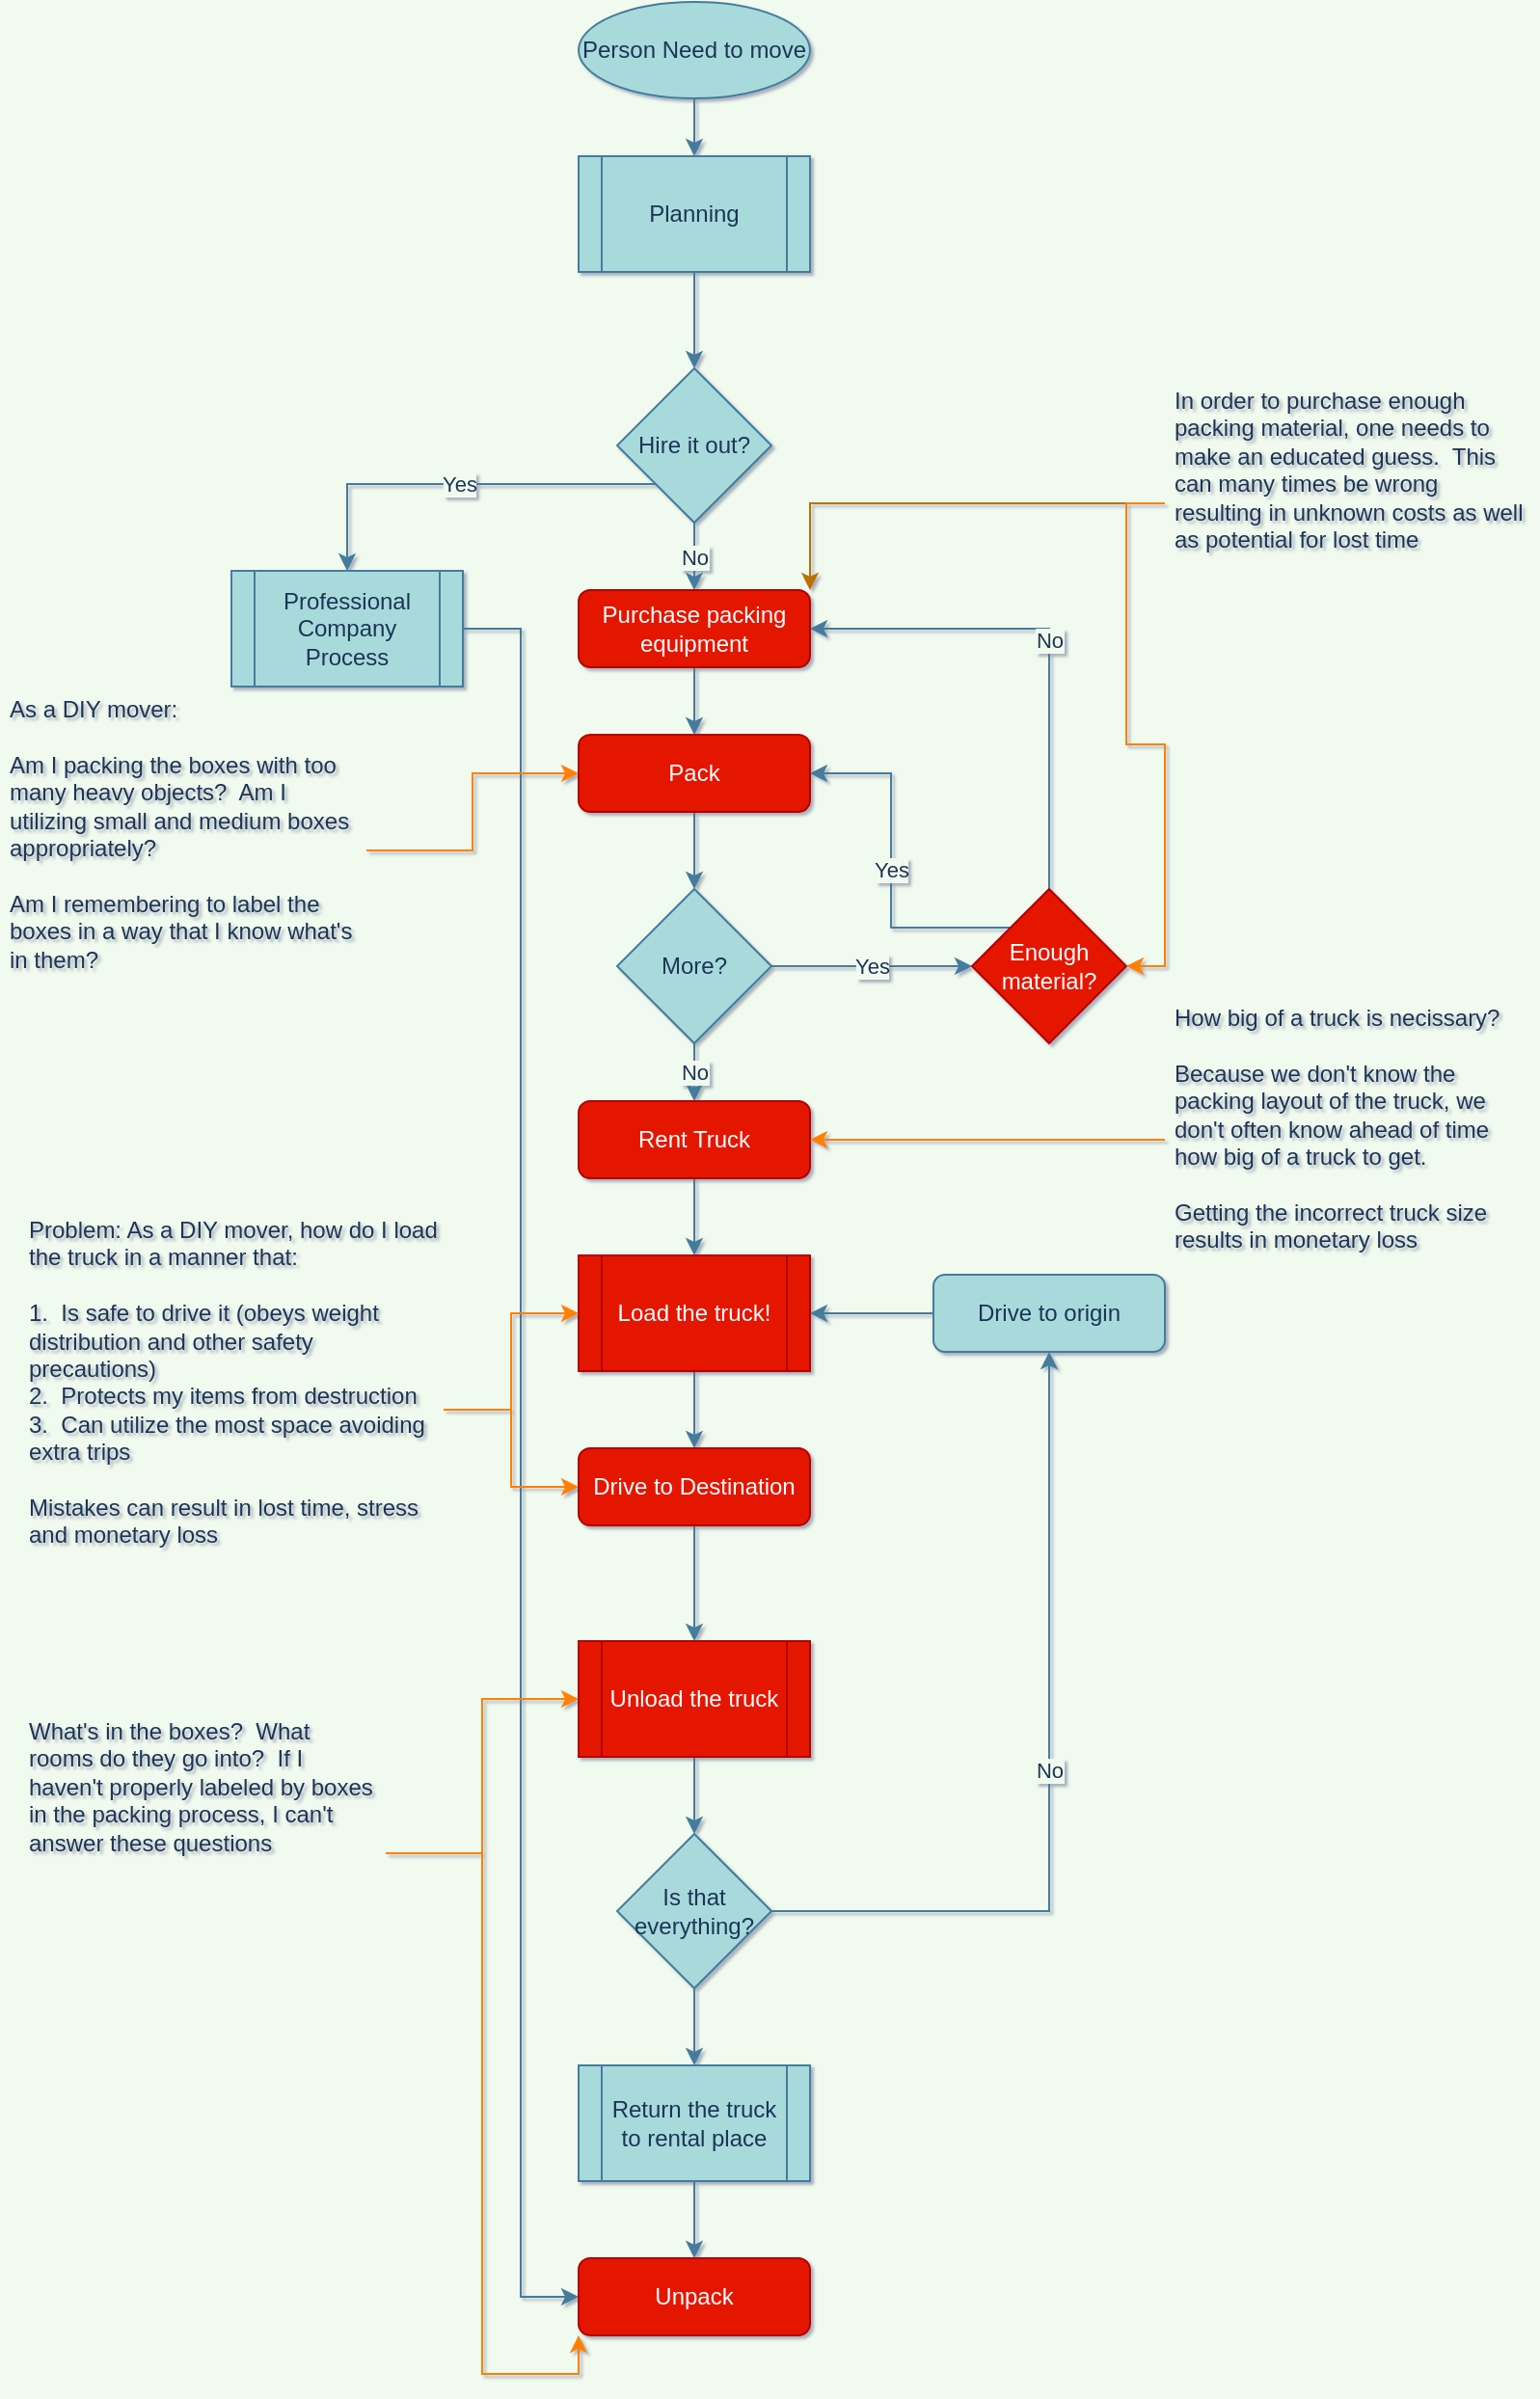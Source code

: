 <mxfile version="13.7.3" type="device"><diagram id="C5RBs43oDa-KdzZeNtuy" name="Page-1"><mxGraphModel dx="1086" dy="807" grid="1" gridSize="10" guides="1" tooltips="1" connect="1" arrows="1" fold="1" page="1" pageScale="1" pageWidth="827" pageHeight="1169" background="#F1FAEE" math="0" shadow="1"><root><mxCell id="WIyWlLk6GJQsqaUBKTNV-0"/><mxCell id="WIyWlLk6GJQsqaUBKTNV-1" parent="WIyWlLk6GJQsqaUBKTNV-0"/><mxCell id="AgDbntee7CzR2gT0Nnll-26" style="edgeStyle=orthogonalEdgeStyle;rounded=0;orthogonalLoop=1;jettySize=auto;html=1;entryX=0.5;entryY=0;entryDx=0;entryDy=0;labelBackgroundColor=#F1FAEE;strokeColor=#457B9D;fontColor=#1D3557;" parent="WIyWlLk6GJQsqaUBKTNV-1" source="AgDbntee7CzR2gT0Nnll-0" target="o_1or9HpSV1wcy-Q7-rb-1" edge="1"><mxGeometry relative="1" as="geometry"><mxPoint x="370" y="90" as="targetPoint"/></mxGeometry></mxCell><mxCell id="AgDbntee7CzR2gT0Nnll-0" value="Person Need to move" style="ellipse;whiteSpace=wrap;html=1;fillColor=#A8DADC;strokeColor=#457B9D;fontColor=#1D3557;" parent="WIyWlLk6GJQsqaUBKTNV-1" vertex="1"><mxGeometry x="350" y="10" width="120" height="50" as="geometry"/></mxCell><mxCell id="AgDbntee7CzR2gT0Nnll-47" value="No" style="edgeStyle=orthogonalEdgeStyle;rounded=0;orthogonalLoop=1;jettySize=auto;html=1;labelBackgroundColor=#F1FAEE;strokeColor=#457B9D;fontColor=#1D3557;" parent="WIyWlLk6GJQsqaUBKTNV-1" source="AgDbntee7CzR2gT0Nnll-17" target="AgDbntee7CzR2gT0Nnll-18" edge="1"><mxGeometry relative="1" as="geometry"/></mxCell><mxCell id="BCpCwJ4QVLS-3uEzYNqA-1" value="Yes" style="edgeStyle=orthogonalEdgeStyle;rounded=0;orthogonalLoop=1;jettySize=auto;html=1;exitX=0;exitY=1;exitDx=0;exitDy=0;labelBackgroundColor=#F1FAEE;strokeColor=#457B9D;fontColor=#1D3557;" parent="WIyWlLk6GJQsqaUBKTNV-1" source="AgDbntee7CzR2gT0Nnll-17" target="BCpCwJ4QVLS-3uEzYNqA-0" edge="1"><mxGeometry relative="1" as="geometry"/></mxCell><mxCell id="AgDbntee7CzR2gT0Nnll-17" value="Hire it out?" style="rhombus;whiteSpace=wrap;html=1;fillColor=#A8DADC;strokeColor=#457B9D;fontColor=#1D3557;" parent="WIyWlLk6GJQsqaUBKTNV-1" vertex="1"><mxGeometry x="370" y="200" width="80" height="80" as="geometry"/></mxCell><mxCell id="AgDbntee7CzR2gT0Nnll-96" style="edgeStyle=orthogonalEdgeStyle;rounded=0;orthogonalLoop=1;jettySize=auto;html=1;labelBackgroundColor=#F1FAEE;strokeColor=#457B9D;fontColor=#1D3557;" parent="WIyWlLk6GJQsqaUBKTNV-1" source="AgDbntee7CzR2gT0Nnll-18" target="AgDbntee7CzR2gT0Nnll-49" edge="1"><mxGeometry relative="1" as="geometry"/></mxCell><mxCell id="AgDbntee7CzR2gT0Nnll-18" value="Purchase packing equipment" style="rounded=1;whiteSpace=wrap;html=1;fontSize=12;glass=0;strokeWidth=1;shadow=0;fillColor=#e51400;strokeColor=#B20000;fontColor=#ffffff;" parent="WIyWlLk6GJQsqaUBKTNV-1" vertex="1"><mxGeometry x="350" y="315" width="120" height="40" as="geometry"/></mxCell><mxCell id="AgDbntee7CzR2gT0Nnll-52" value="" style="edgeStyle=orthogonalEdgeStyle;rounded=0;orthogonalLoop=1;jettySize=auto;html=1;labelBackgroundColor=#F1FAEE;strokeColor=#457B9D;fontColor=#1D3557;" parent="WIyWlLk6GJQsqaUBKTNV-1" source="AgDbntee7CzR2gT0Nnll-49" target="AgDbntee7CzR2gT0Nnll-51" edge="1"><mxGeometry relative="1" as="geometry"/></mxCell><mxCell id="AgDbntee7CzR2gT0Nnll-49" value="Pack" style="rounded=1;whiteSpace=wrap;html=1;fontSize=12;glass=0;strokeWidth=1;shadow=0;fillColor=#e51400;strokeColor=#B20000;fontColor=#ffffff;" parent="WIyWlLk6GJQsqaUBKTNV-1" vertex="1"><mxGeometry x="350" y="390" width="120" height="40" as="geometry"/></mxCell><mxCell id="AgDbntee7CzR2gT0Nnll-55" value="Yes" style="edgeStyle=orthogonalEdgeStyle;rounded=0;orthogonalLoop=1;jettySize=auto;html=1;labelBackgroundColor=#F1FAEE;strokeColor=#457B9D;fontColor=#1D3557;" parent="WIyWlLk6GJQsqaUBKTNV-1" source="AgDbntee7CzR2gT0Nnll-51" target="AgDbntee7CzR2gT0Nnll-54" edge="1"><mxGeometry relative="1" as="geometry"/></mxCell><mxCell id="AgDbntee7CzR2gT0Nnll-59" value="No" style="edgeStyle=orthogonalEdgeStyle;rounded=0;orthogonalLoop=1;jettySize=auto;html=1;labelBackgroundColor=#F1FAEE;strokeColor=#457B9D;fontColor=#1D3557;" parent="WIyWlLk6GJQsqaUBKTNV-1" source="AgDbntee7CzR2gT0Nnll-51" target="AgDbntee7CzR2gT0Nnll-58" edge="1"><mxGeometry relative="1" as="geometry"/></mxCell><mxCell id="AgDbntee7CzR2gT0Nnll-51" value="More?" style="rhombus;whiteSpace=wrap;html=1;fillColor=#A8DADC;strokeColor=#457B9D;fontColor=#1D3557;" parent="WIyWlLk6GJQsqaUBKTNV-1" vertex="1"><mxGeometry x="370" y="470" width="80" height="80" as="geometry"/></mxCell><mxCell id="AgDbntee7CzR2gT0Nnll-56" value="No" style="edgeStyle=orthogonalEdgeStyle;rounded=0;orthogonalLoop=1;jettySize=auto;html=1;entryX=1;entryY=0.5;entryDx=0;entryDy=0;exitX=0.5;exitY=0;exitDx=0;exitDy=0;labelBackgroundColor=#F1FAEE;strokeColor=#457B9D;fontColor=#1D3557;" parent="WIyWlLk6GJQsqaUBKTNV-1" source="AgDbntee7CzR2gT0Nnll-54" target="AgDbntee7CzR2gT0Nnll-18" edge="1"><mxGeometry relative="1" as="geometry"/></mxCell><mxCell id="AgDbntee7CzR2gT0Nnll-57" value="Yes" style="edgeStyle=orthogonalEdgeStyle;rounded=0;orthogonalLoop=1;jettySize=auto;html=1;entryX=1;entryY=0.5;entryDx=0;entryDy=0;exitX=0;exitY=0;exitDx=0;exitDy=0;labelBackgroundColor=#F1FAEE;strokeColor=#457B9D;fontColor=#1D3557;" parent="WIyWlLk6GJQsqaUBKTNV-1" source="AgDbntee7CzR2gT0Nnll-54" target="AgDbntee7CzR2gT0Nnll-49" edge="1"><mxGeometry relative="1" as="geometry"/></mxCell><mxCell id="AgDbntee7CzR2gT0Nnll-54" value="Enough material?" style="rhombus;whiteSpace=wrap;html=1;fillColor=#e51400;strokeColor=#B20000;fontColor=#ffffff;" parent="WIyWlLk6GJQsqaUBKTNV-1" vertex="1"><mxGeometry x="554" y="470" width="80" height="80" as="geometry"/></mxCell><mxCell id="AgDbntee7CzR2gT0Nnll-61" value="" style="edgeStyle=orthogonalEdgeStyle;rounded=0;orthogonalLoop=1;jettySize=auto;html=1;labelBackgroundColor=#F1FAEE;strokeColor=#457B9D;fontColor=#1D3557;" parent="WIyWlLk6GJQsqaUBKTNV-1" source="AgDbntee7CzR2gT0Nnll-58" target="AgDbntee7CzR2gT0Nnll-60" edge="1"><mxGeometry relative="1" as="geometry"/></mxCell><mxCell id="AgDbntee7CzR2gT0Nnll-58" value="Rent Truck" style="rounded=1;whiteSpace=wrap;html=1;fontSize=12;glass=0;strokeWidth=1;shadow=0;fillColor=#e51400;strokeColor=#B20000;fontColor=#ffffff;" parent="WIyWlLk6GJQsqaUBKTNV-1" vertex="1"><mxGeometry x="350" y="580" width="120" height="40" as="geometry"/></mxCell><mxCell id="AgDbntee7CzR2gT0Nnll-66" value="" style="edgeStyle=orthogonalEdgeStyle;rounded=0;orthogonalLoop=1;jettySize=auto;html=1;labelBackgroundColor=#F1FAEE;strokeColor=#457B9D;fontColor=#1D3557;" parent="WIyWlLk6GJQsqaUBKTNV-1" source="AgDbntee7CzR2gT0Nnll-60" target="AgDbntee7CzR2gT0Nnll-63" edge="1"><mxGeometry relative="1" as="geometry"/></mxCell><mxCell id="AgDbntee7CzR2gT0Nnll-60" value="Load the truck!" style="shape=process;whiteSpace=wrap;html=1;backgroundOutline=1;fillColor=#e51400;strokeColor=#B20000;fontColor=#ffffff;" parent="WIyWlLk6GJQsqaUBKTNV-1" vertex="1"><mxGeometry x="350" y="660" width="120" height="60" as="geometry"/></mxCell><mxCell id="AgDbntee7CzR2gT0Nnll-65" value="" style="edgeStyle=orthogonalEdgeStyle;rounded=0;orthogonalLoop=1;jettySize=auto;html=1;labelBackgroundColor=#F1FAEE;strokeColor=#457B9D;fontColor=#1D3557;" parent="WIyWlLk6GJQsqaUBKTNV-1" source="AgDbntee7CzR2gT0Nnll-63" target="AgDbntee7CzR2gT0Nnll-64" edge="1"><mxGeometry relative="1" as="geometry"/></mxCell><mxCell id="AgDbntee7CzR2gT0Nnll-63" value="Drive to Destination" style="rounded=1;whiteSpace=wrap;html=1;fontSize=12;glass=0;strokeWidth=1;shadow=0;fillColor=#e51400;strokeColor=#B20000;fontColor=#ffffff;" parent="WIyWlLk6GJQsqaUBKTNV-1" vertex="1"><mxGeometry x="350" y="760" width="120" height="40" as="geometry"/></mxCell><mxCell id="AgDbntee7CzR2gT0Nnll-68" value="" style="edgeStyle=orthogonalEdgeStyle;rounded=0;orthogonalLoop=1;jettySize=auto;html=1;labelBackgroundColor=#F1FAEE;strokeColor=#457B9D;fontColor=#1D3557;" parent="WIyWlLk6GJQsqaUBKTNV-1" source="AgDbntee7CzR2gT0Nnll-64" target="AgDbntee7CzR2gT0Nnll-67" edge="1"><mxGeometry relative="1" as="geometry"/></mxCell><mxCell id="AgDbntee7CzR2gT0Nnll-64" value="Unload the truck" style="shape=process;whiteSpace=wrap;html=1;backgroundOutline=1;fillColor=#e51400;strokeColor=#B20000;fontColor=#ffffff;" parent="WIyWlLk6GJQsqaUBKTNV-1" vertex="1"><mxGeometry x="350" y="860" width="120" height="60" as="geometry"/></mxCell><mxCell id="AgDbntee7CzR2gT0Nnll-70" value="No" style="edgeStyle=orthogonalEdgeStyle;rounded=0;orthogonalLoop=1;jettySize=auto;html=1;entryX=0.5;entryY=1;entryDx=0;entryDy=0;labelBackgroundColor=#F1FAEE;strokeColor=#457B9D;fontColor=#1D3557;" parent="WIyWlLk6GJQsqaUBKTNV-1" source="AgDbntee7CzR2gT0Nnll-67" target="AgDbntee7CzR2gT0Nnll-69" edge="1"><mxGeometry relative="1" as="geometry"/></mxCell><mxCell id="AgDbntee7CzR2gT0Nnll-92" value="" style="edgeStyle=orthogonalEdgeStyle;rounded=0;orthogonalLoop=1;jettySize=auto;html=1;labelBackgroundColor=#F1FAEE;strokeColor=#457B9D;fontColor=#1D3557;" parent="WIyWlLk6GJQsqaUBKTNV-1" source="AgDbntee7CzR2gT0Nnll-67" target="AgDbntee7CzR2gT0Nnll-72" edge="1"><mxGeometry relative="1" as="geometry"/></mxCell><mxCell id="AgDbntee7CzR2gT0Nnll-67" value="Is that everything?" style="rhombus;whiteSpace=wrap;html=1;fillColor=#A8DADC;strokeColor=#457B9D;fontColor=#1D3557;" parent="WIyWlLk6GJQsqaUBKTNV-1" vertex="1"><mxGeometry x="370" y="960" width="80" height="80" as="geometry"/></mxCell><mxCell id="AgDbntee7CzR2gT0Nnll-71" value="" style="edgeStyle=orthogonalEdgeStyle;rounded=0;orthogonalLoop=1;jettySize=auto;html=1;labelBackgroundColor=#F1FAEE;strokeColor=#457B9D;fontColor=#1D3557;" parent="WIyWlLk6GJQsqaUBKTNV-1" source="AgDbntee7CzR2gT0Nnll-69" target="AgDbntee7CzR2gT0Nnll-60" edge="1"><mxGeometry relative="1" as="geometry"/></mxCell><mxCell id="AgDbntee7CzR2gT0Nnll-69" value="Drive to origin" style="rounded=1;whiteSpace=wrap;html=1;fontSize=12;glass=0;strokeWidth=1;shadow=0;fillColor=#A8DADC;strokeColor=#457B9D;fontColor=#1D3557;" parent="WIyWlLk6GJQsqaUBKTNV-1" vertex="1"><mxGeometry x="534" y="670" width="120" height="40" as="geometry"/></mxCell><mxCell id="AgDbntee7CzR2gT0Nnll-94" value="" style="edgeStyle=orthogonalEdgeStyle;rounded=0;orthogonalLoop=1;jettySize=auto;html=1;labelBackgroundColor=#F1FAEE;strokeColor=#457B9D;fontColor=#1D3557;" parent="WIyWlLk6GJQsqaUBKTNV-1" source="AgDbntee7CzR2gT0Nnll-72" target="AgDbntee7CzR2gT0Nnll-93" edge="1"><mxGeometry relative="1" as="geometry"/></mxCell><mxCell id="AgDbntee7CzR2gT0Nnll-72" value="Return the truck to rental place" style="shape=process;whiteSpace=wrap;html=1;backgroundOutline=1;fillColor=#A8DADC;strokeColor=#457B9D;fontColor=#1D3557;" parent="WIyWlLk6GJQsqaUBKTNV-1" vertex="1"><mxGeometry x="350" y="1080" width="120" height="60" as="geometry"/></mxCell><mxCell id="AgDbntee7CzR2gT0Nnll-93" value="Unpack" style="rounded=1;whiteSpace=wrap;html=1;fontSize=12;glass=0;strokeWidth=1;shadow=0;fillColor=#e51400;strokeColor=#B20000;fontColor=#ffffff;" parent="WIyWlLk6GJQsqaUBKTNV-1" vertex="1"><mxGeometry x="350" y="1180" width="120" height="40" as="geometry"/></mxCell><mxCell id="BCpCwJ4QVLS-3uEzYNqA-2" style="edgeStyle=orthogonalEdgeStyle;rounded=0;orthogonalLoop=1;jettySize=auto;html=1;entryX=0;entryY=0.5;entryDx=0;entryDy=0;labelBackgroundColor=#F1FAEE;strokeColor=#457B9D;fontColor=#1D3557;" parent="WIyWlLk6GJQsqaUBKTNV-1" source="BCpCwJ4QVLS-3uEzYNqA-0" target="AgDbntee7CzR2gT0Nnll-93" edge="1"><mxGeometry relative="1" as="geometry"/></mxCell><mxCell id="BCpCwJ4QVLS-3uEzYNqA-0" value="Professional Company Process" style="shape=process;whiteSpace=wrap;html=1;backgroundOutline=1;fillColor=#A8DADC;strokeColor=#457B9D;fontColor=#1D3557;" parent="WIyWlLk6GJQsqaUBKTNV-1" vertex="1"><mxGeometry x="170" y="305" width="120" height="60" as="geometry"/></mxCell><mxCell id="BCpCwJ4QVLS-3uEzYNqA-7" style="edgeStyle=orthogonalEdgeStyle;rounded=0;orthogonalLoop=1;jettySize=auto;html=1;strokeColor=#BD7000;entryX=1;entryY=0;entryDx=0;entryDy=0;labelBackgroundColor=#F1FAEE;fontColor=#1D3557;fillColor=#f0a30a;" parent="WIyWlLk6GJQsqaUBKTNV-1" source="BCpCwJ4QVLS-3uEzYNqA-3" target="AgDbntee7CzR2gT0Nnll-18" edge="1"><mxGeometry relative="1" as="geometry"/></mxCell><mxCell id="BCpCwJ4QVLS-3uEzYNqA-8" style="edgeStyle=orthogonalEdgeStyle;rounded=0;orthogonalLoop=1;jettySize=auto;html=1;entryX=1;entryY=0.5;entryDx=0;entryDy=0;labelBackgroundColor=#F1FAEE;fontColor=#1D3557;strokeColor=#FF8000;" parent="WIyWlLk6GJQsqaUBKTNV-1" source="BCpCwJ4QVLS-3uEzYNqA-3" target="AgDbntee7CzR2gT0Nnll-54" edge="1"><mxGeometry relative="1" as="geometry"/></mxCell><mxCell id="BCpCwJ4QVLS-3uEzYNqA-3" value="In order to purchase enough packing material, one needs to make an educated guess.&amp;nbsp; This can many times be wrong resulting in unknown costs as well as potential for lost time" style="text;html=1;strokeColor=none;fillColor=none;spacing=5;spacingTop=-20;whiteSpace=wrap;overflow=hidden;rounded=0;fontColor=#1D3557;" parent="WIyWlLk6GJQsqaUBKTNV-1" vertex="1"><mxGeometry x="654" y="220" width="190" height="100" as="geometry"/></mxCell><mxCell id="BCpCwJ4QVLS-3uEzYNqA-6" style="edgeStyle=orthogonalEdgeStyle;rounded=0;orthogonalLoop=1;jettySize=auto;html=1;labelBackgroundColor=#F1FAEE;fontColor=#1D3557;strokeColor=#FF8000;" parent="WIyWlLk6GJQsqaUBKTNV-1" source="BCpCwJ4QVLS-3uEzYNqA-4" target="AgDbntee7CzR2gT0Nnll-58" edge="1"><mxGeometry relative="1" as="geometry"/></mxCell><mxCell id="BCpCwJ4QVLS-3uEzYNqA-4" value="&lt;div&gt;How big of a truck is necissary?&lt;/div&gt;&lt;div&gt;&lt;br&gt;&lt;/div&gt;&lt;div&gt;Because we don't know the packing layout of the truck, we don't often know ahead of time how big of a truck to get.&lt;/div&gt;&lt;div&gt;&lt;br&gt;&lt;/div&gt;&lt;div&gt;Getting the incorrect truck size results in monetary loss&lt;br&gt;&lt;/div&gt;" style="text;html=1;strokeColor=none;fillColor=none;spacing=5;spacingTop=-20;whiteSpace=wrap;overflow=hidden;rounded=0;fontColor=#1D3557;" parent="WIyWlLk6GJQsqaUBKTNV-1" vertex="1"><mxGeometry x="654" y="540" width="190" height="120" as="geometry"/></mxCell><mxCell id="BCpCwJ4QVLS-3uEzYNqA-10" style="edgeStyle=orthogonalEdgeStyle;rounded=0;orthogonalLoop=1;jettySize=auto;html=1;labelBackgroundColor=#F1FAEE;fontColor=#1D3557;strokeColor=#FF8000;" parent="WIyWlLk6GJQsqaUBKTNV-1" source="BCpCwJ4QVLS-3uEzYNqA-9" target="AgDbntee7CzR2gT0Nnll-60" edge="1"><mxGeometry relative="1" as="geometry"/></mxCell><mxCell id="BCpCwJ4QVLS-3uEzYNqA-11" style="edgeStyle=orthogonalEdgeStyle;rounded=0;orthogonalLoop=1;jettySize=auto;html=1;labelBackgroundColor=#F1FAEE;fontColor=#1D3557;strokeColor=#FF8000;" parent="WIyWlLk6GJQsqaUBKTNV-1" source="BCpCwJ4QVLS-3uEzYNqA-9" target="AgDbntee7CzR2gT0Nnll-63" edge="1"><mxGeometry relative="1" as="geometry"/></mxCell><mxCell id="BCpCwJ4QVLS-3uEzYNqA-9" value="&lt;div&gt;Problem: As a DIY mover, how do I load the truck in a manner that:&lt;/div&gt;&lt;div&gt;&lt;br&gt;&lt;/div&gt;&lt;div&gt;1.&amp;nbsp; Is safe to drive it (obeys weight distribution and other safety precautions)&lt;br&gt;&lt;/div&gt;&lt;div&gt;2.&amp;nbsp; Protects my items from destruction&lt;/div&gt;&lt;div&gt;3.&amp;nbsp; Can utilize the most space avoiding extra trips&lt;/div&gt;&lt;div&gt;&lt;br&gt;&lt;/div&gt;&lt;div&gt;Mistakes can result in lost time, stress and monetary loss&lt;br&gt;&lt;/div&gt;" style="text;html=1;strokeColor=none;fillColor=none;spacing=5;spacingTop=-20;whiteSpace=wrap;overflow=hidden;rounded=0;fontColor=#1D3557;" parent="WIyWlLk6GJQsqaUBKTNV-1" vertex="1"><mxGeometry x="60" y="650" width="220" height="180" as="geometry"/></mxCell><mxCell id="BCpCwJ4QVLS-3uEzYNqA-13" style="edgeStyle=orthogonalEdgeStyle;rounded=0;orthogonalLoop=1;jettySize=auto;html=1;entryX=0;entryY=0.5;entryDx=0;entryDy=0;labelBackgroundColor=#F1FAEE;fontColor=#1D3557;strokeColor=#FF8000;" parent="WIyWlLk6GJQsqaUBKTNV-1" source="BCpCwJ4QVLS-3uEzYNqA-12" target="AgDbntee7CzR2gT0Nnll-64" edge="1"><mxGeometry relative="1" as="geometry"/></mxCell><mxCell id="BCpCwJ4QVLS-3uEzYNqA-17" style="edgeStyle=orthogonalEdgeStyle;rounded=0;orthogonalLoop=1;jettySize=auto;html=1;entryX=0;entryY=1;entryDx=0;entryDy=0;labelBackgroundColor=#F1FAEE;fontColor=#1D3557;strokeColor=#FF8000;" parent="WIyWlLk6GJQsqaUBKTNV-1" source="BCpCwJ4QVLS-3uEzYNqA-12" target="AgDbntee7CzR2gT0Nnll-93" edge="1"><mxGeometry relative="1" as="geometry"/></mxCell><mxCell id="BCpCwJ4QVLS-3uEzYNqA-12" value="What's in the boxes?&amp;nbsp; What rooms do they go into?&amp;nbsp; If I haven't properly labeled by boxes in the packing process, I can't answer these questions" style="text;html=1;strokeColor=none;fillColor=none;spacing=5;spacingTop=-20;whiteSpace=wrap;overflow=hidden;rounded=0;fontColor=#1D3557;" parent="WIyWlLk6GJQsqaUBKTNV-1" vertex="1"><mxGeometry x="60" y="910" width="190" height="120" as="geometry"/></mxCell><mxCell id="BCpCwJ4QVLS-3uEzYNqA-14" style="edgeStyle=orthogonalEdgeStyle;rounded=0;orthogonalLoop=1;jettySize=auto;html=1;exitX=0.5;exitY=1;exitDx=0;exitDy=0;strokeColor=#457B9D;labelBackgroundColor=#F1FAEE;fontColor=#1D3557;" parent="WIyWlLk6GJQsqaUBKTNV-1" source="BCpCwJ4QVLS-3uEzYNqA-12" target="BCpCwJ4QVLS-3uEzYNqA-12" edge="1"><mxGeometry relative="1" as="geometry"/></mxCell><mxCell id="BCpCwJ4QVLS-3uEzYNqA-16" style="edgeStyle=orthogonalEdgeStyle;rounded=0;orthogonalLoop=1;jettySize=auto;html=1;labelBackgroundColor=#F1FAEE;fontColor=#1D3557;strokeColor=#FF8000;" parent="WIyWlLk6GJQsqaUBKTNV-1" source="BCpCwJ4QVLS-3uEzYNqA-15" target="AgDbntee7CzR2gT0Nnll-49" edge="1"><mxGeometry relative="1" as="geometry"/></mxCell><mxCell id="BCpCwJ4QVLS-3uEzYNqA-15" value="&lt;div&gt;As a DIY mover:&lt;/div&gt;&lt;div&gt;&lt;br&gt;&lt;/div&gt;&lt;div&gt;Am I packing the boxes with too many heavy objects?&amp;nbsp; Am I utilizing small and medium boxes appropriately?&lt;br&gt;&lt;/div&gt;&lt;div&gt;&lt;br&gt;&lt;/div&gt;&lt;div&gt;Am I remembering to label the boxes in a way that I know what's in them?&lt;br&gt;&lt;/div&gt;" style="text;html=1;strokeColor=none;fillColor=none;spacing=5;spacingTop=-20;whiteSpace=wrap;overflow=hidden;rounded=0;fontColor=#1D3557;" parent="WIyWlLk6GJQsqaUBKTNV-1" vertex="1"><mxGeometry x="50" y="380" width="190" height="140" as="geometry"/></mxCell><mxCell id="o_1or9HpSV1wcy-Q7-rb-21" style="edgeStyle=orthogonalEdgeStyle;rounded=0;orthogonalLoop=1;jettySize=auto;html=1;entryX=0.5;entryY=0;entryDx=0;entryDy=0;strokeColor=#457B9D;" edge="1" parent="WIyWlLk6GJQsqaUBKTNV-1" source="o_1or9HpSV1wcy-Q7-rb-1" target="AgDbntee7CzR2gT0Nnll-17"><mxGeometry relative="1" as="geometry"/></mxCell><mxCell id="o_1or9HpSV1wcy-Q7-rb-1" value="Planning" style="shape=process;whiteSpace=wrap;html=1;backgroundOutline=1;fillColor=#A8DADC;strokeColor=#457B9D;fontColor=#1D3557;" vertex="1" parent="WIyWlLk6GJQsqaUBKTNV-1"><mxGeometry x="350" y="90" width="120" height="60" as="geometry"/></mxCell></root></mxGraphModel></diagram></mxfile>